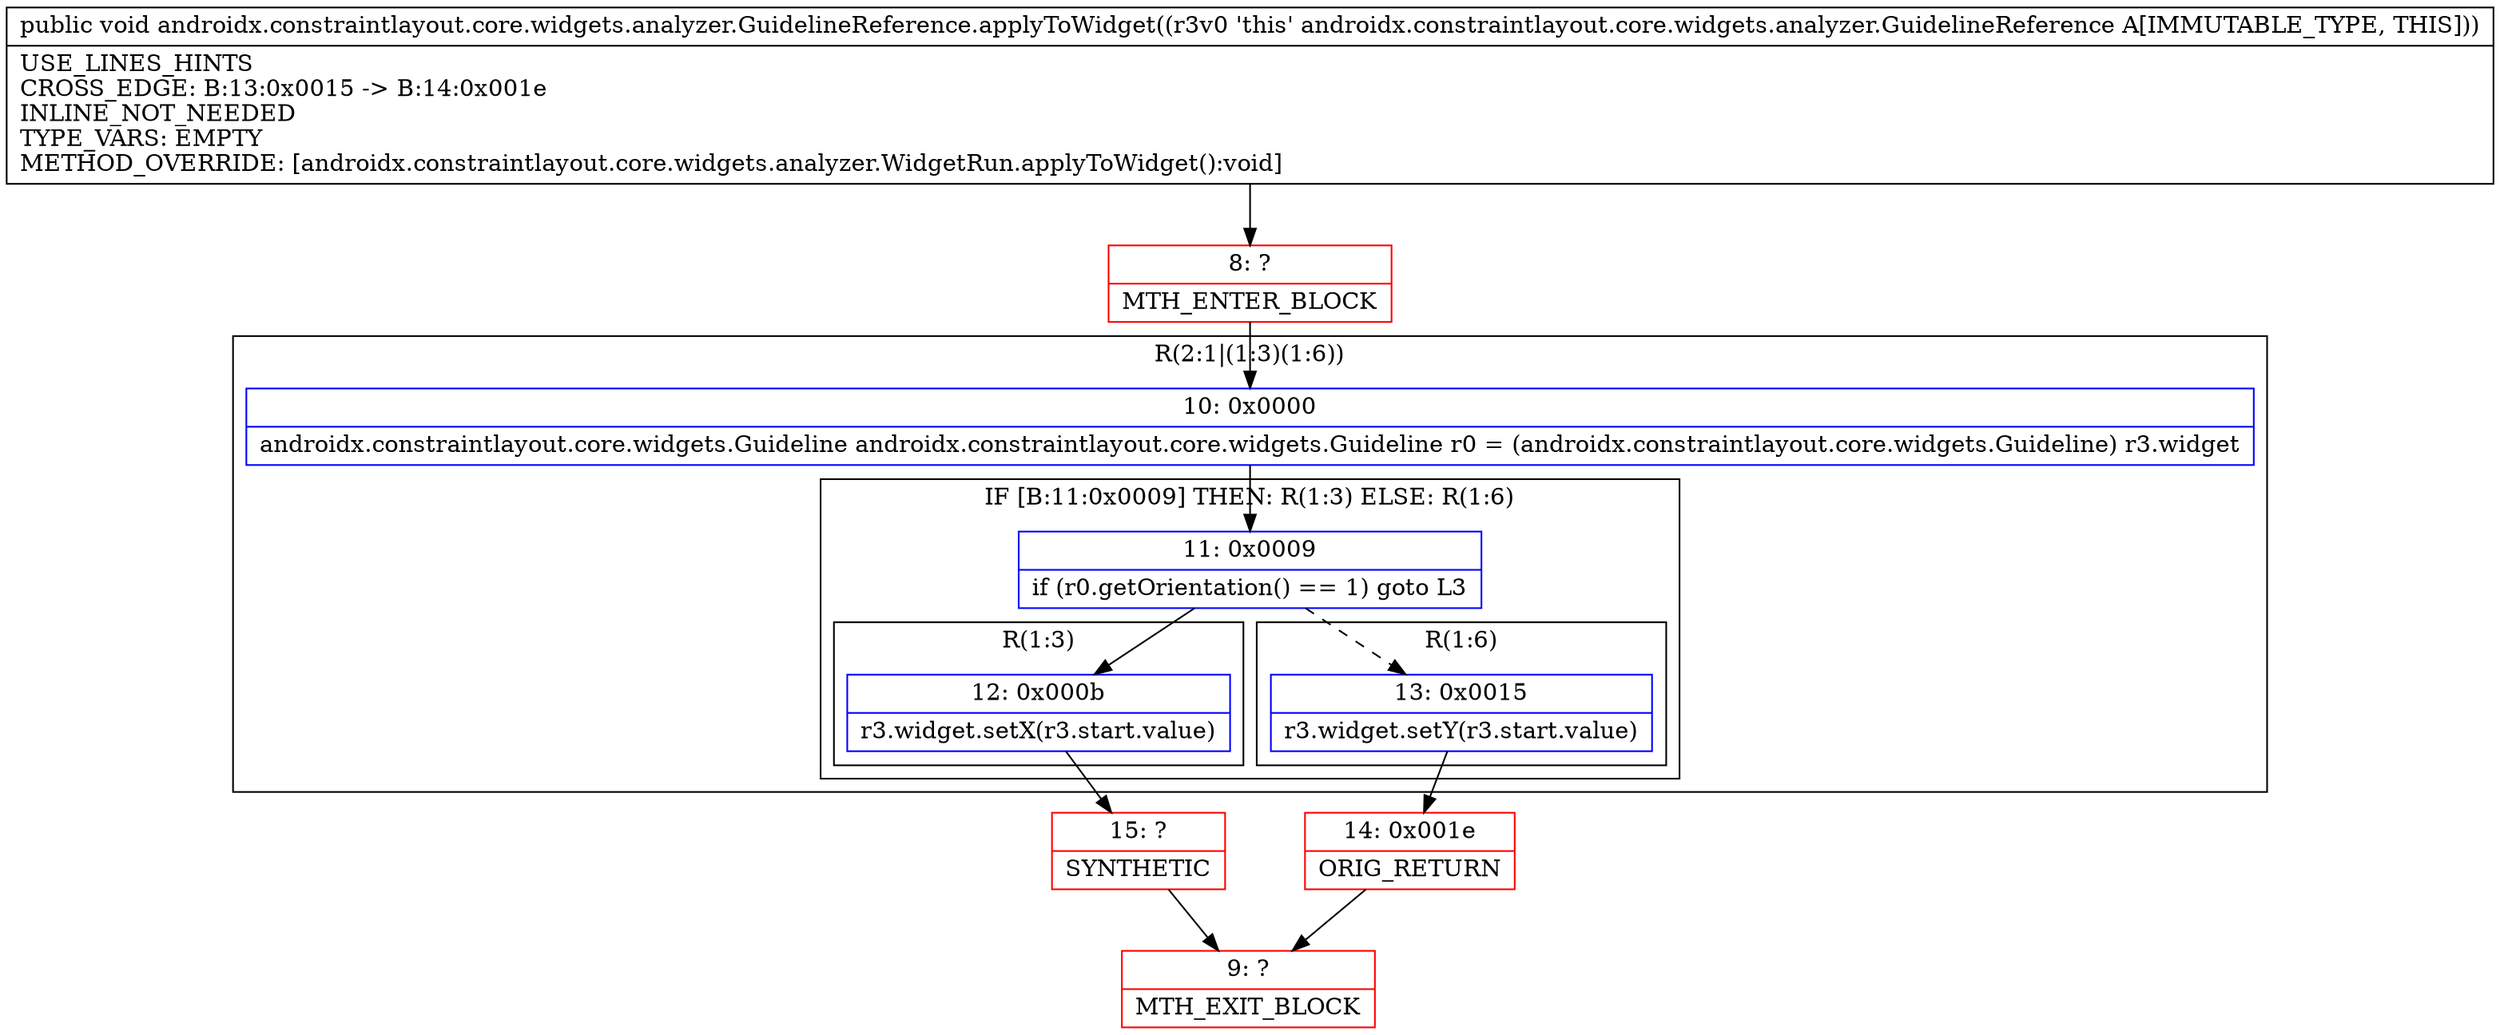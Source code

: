 digraph "CFG forandroidx.constraintlayout.core.widgets.analyzer.GuidelineReference.applyToWidget()V" {
subgraph cluster_Region_838726705 {
label = "R(2:1|(1:3)(1:6))";
node [shape=record,color=blue];
Node_10 [shape=record,label="{10\:\ 0x0000|androidx.constraintlayout.core.widgets.Guideline androidx.constraintlayout.core.widgets.Guideline r0 = (androidx.constraintlayout.core.widgets.Guideline) r3.widget\l}"];
subgraph cluster_IfRegion_1438843819 {
label = "IF [B:11:0x0009] THEN: R(1:3) ELSE: R(1:6)";
node [shape=record,color=blue];
Node_11 [shape=record,label="{11\:\ 0x0009|if (r0.getOrientation() == 1) goto L3\l}"];
subgraph cluster_Region_543917684 {
label = "R(1:3)";
node [shape=record,color=blue];
Node_12 [shape=record,label="{12\:\ 0x000b|r3.widget.setX(r3.start.value)\l}"];
}
subgraph cluster_Region_1558744471 {
label = "R(1:6)";
node [shape=record,color=blue];
Node_13 [shape=record,label="{13\:\ 0x0015|r3.widget.setY(r3.start.value)\l}"];
}
}
}
Node_8 [shape=record,color=red,label="{8\:\ ?|MTH_ENTER_BLOCK\l}"];
Node_15 [shape=record,color=red,label="{15\:\ ?|SYNTHETIC\l}"];
Node_9 [shape=record,color=red,label="{9\:\ ?|MTH_EXIT_BLOCK\l}"];
Node_14 [shape=record,color=red,label="{14\:\ 0x001e|ORIG_RETURN\l}"];
MethodNode[shape=record,label="{public void androidx.constraintlayout.core.widgets.analyzer.GuidelineReference.applyToWidget((r3v0 'this' androidx.constraintlayout.core.widgets.analyzer.GuidelineReference A[IMMUTABLE_TYPE, THIS]))  | USE_LINES_HINTS\lCROSS_EDGE: B:13:0x0015 \-\> B:14:0x001e\lINLINE_NOT_NEEDED\lTYPE_VARS: EMPTY\lMETHOD_OVERRIDE: [androidx.constraintlayout.core.widgets.analyzer.WidgetRun.applyToWidget():void]\l}"];
MethodNode -> Node_8;Node_10 -> Node_11;
Node_11 -> Node_12;
Node_11 -> Node_13[style=dashed];
Node_12 -> Node_15;
Node_13 -> Node_14;
Node_8 -> Node_10;
Node_15 -> Node_9;
Node_14 -> Node_9;
}

